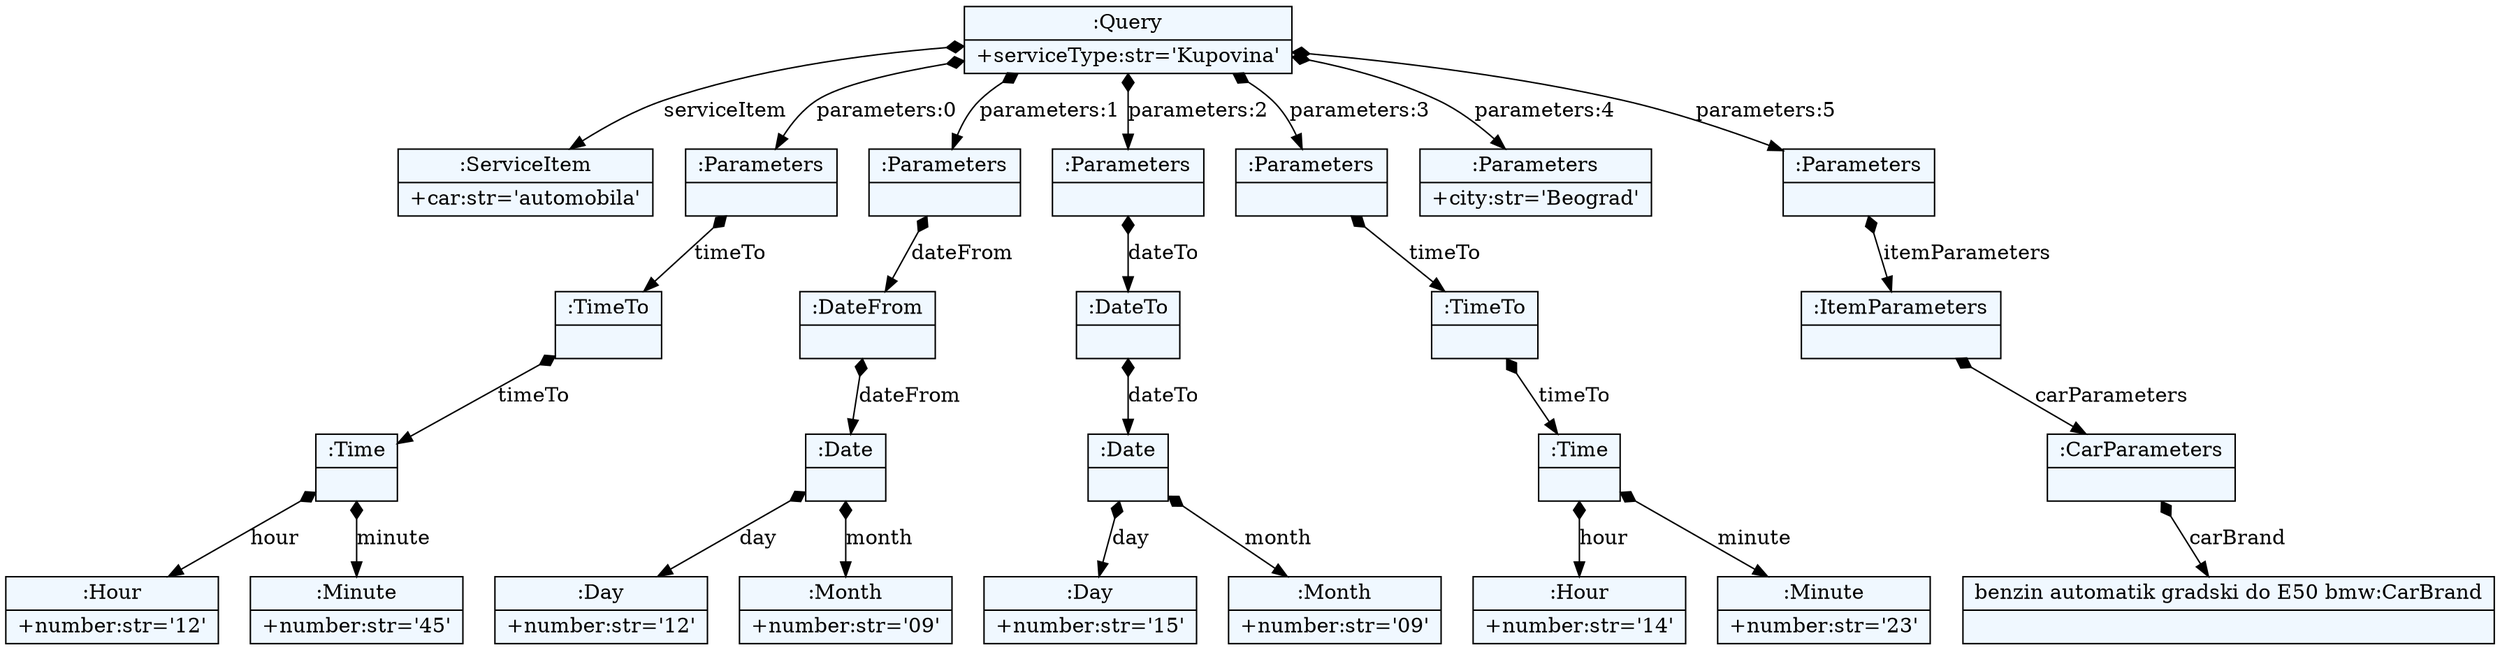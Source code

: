 
    digraph xtext {
    fontname = "Bitstream Vera Sans"
    fontsize = 8
    node[
        shape=record,
        style=filled,
        fillcolor=aliceblue
    ]
    nodesep = 0.3
    edge[dir=black,arrowtail=empty]


74259728 -> 74259824 [label="serviceItem" arrowtail=diamond dir=both]
74259824[label="{:ServiceItem|+car:str='automobila'\l}"]
74259728 -> 74266288 [label="parameters:0" arrowtail=diamond dir=both]
74266288 -> 74266064 [label="timeTo" arrowtail=diamond dir=both]
74266064 -> 74266480 [label="timeTo" arrowtail=diamond dir=both]
74266480 -> 74266448 [label="hour" arrowtail=diamond dir=both]
74266448[label="{:Hour|+number:str='12'\l}"]
74266480 -> 74266384 [label="minute" arrowtail=diamond dir=both]
74266384[label="{:Minute|+number:str='45'\l}"]
74266480[label="{:Time|}"]
74266064[label="{:TimeTo|}"]
74266288[label="{:Parameters|}"]
74259728 -> 74266128 [label="parameters:1" arrowtail=diamond dir=both]
74266128 -> 74260144 [label="dateFrom" arrowtail=diamond dir=both]
74260144 -> 74266544 [label="dateFrom" arrowtail=diamond dir=both]
74266544 -> 74266896 [label="day" arrowtail=diamond dir=both]
74266896[label="{:Day|+number:str='12'\l}"]
74266544 -> 74266832 [label="month" arrowtail=diamond dir=both]
74266832[label="{:Month|+number:str='09'\l}"]
74266544[label="{:Date|}"]
74260144[label="{:DateFrom|}"]
74266128[label="{:Parameters|}"]
74259728 -> 74258352 [label="parameters:2" arrowtail=diamond dir=both]
74258352 -> 74266512 [label="dateTo" arrowtail=diamond dir=both]
74266512 -> 74266864 [label="dateTo" arrowtail=diamond dir=both]
74266864 -> 74266992 [label="day" arrowtail=diamond dir=both]
74266992[label="{:Day|+number:str='15'\l}"]
74266864 -> 74267024 [label="month" arrowtail=diamond dir=both]
74267024[label="{:Month|+number:str='09'\l}"]
74266864[label="{:Date|}"]
74266512[label="{:DateTo|}"]
74258352[label="{:Parameters|}"]
74259728 -> 74266640 [label="parameters:3" arrowtail=diamond dir=both]
74266640 -> 74266800 [label="timeTo" arrowtail=diamond dir=both]
74266800 -> 74267056 [label="timeTo" arrowtail=diamond dir=both]
74267056 -> 74267088 [label="hour" arrowtail=diamond dir=both]
74267088[label="{:Hour|+number:str='14'\l}"]
74267056 -> 74267184 [label="minute" arrowtail=diamond dir=both]
74267184[label="{:Minute|+number:str='23'\l}"]
74267056[label="{:Time|}"]
74266800[label="{:TimeTo|}"]
74266640[label="{:Parameters|}"]
74259728 -> 74266416 [label="parameters:4" arrowtail=diamond dir=both]
74266416[label="{:Parameters|+city:str='Beograd'\l}"]
74259728 -> 74266928 [label="parameters:5" arrowtail=diamond dir=both]
74266928 -> 74266960 [label="itemParameters" arrowtail=diamond dir=both]
74266960 -> 74267280 [label="carParameters" arrowtail=diamond dir=both]
74267280 -> 74267344 [label="carBrand" arrowtail=diamond dir=both]
74267344[label="{benzin automatik gradski do E50 bmw
:CarBrand|}"]
74267280[label="{:CarParameters|}"]
74266960[label="{:ItemParameters|}"]
74266928[label="{:Parameters|}"]
74259728[label="{:Query|+serviceType:str='Kupovina'\l}"]

}
